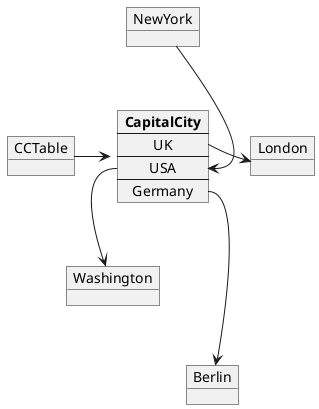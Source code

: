 @startuml

object London
object Washington
object Berlin
object NewYork
object CCTable

map "**CapitalCity**" as CC {
    UK *-> London
    USA *--> Washington
    Germany *---> Berlin
}

CCTable -> CC
NewYork --> CC::USA

@enduml
